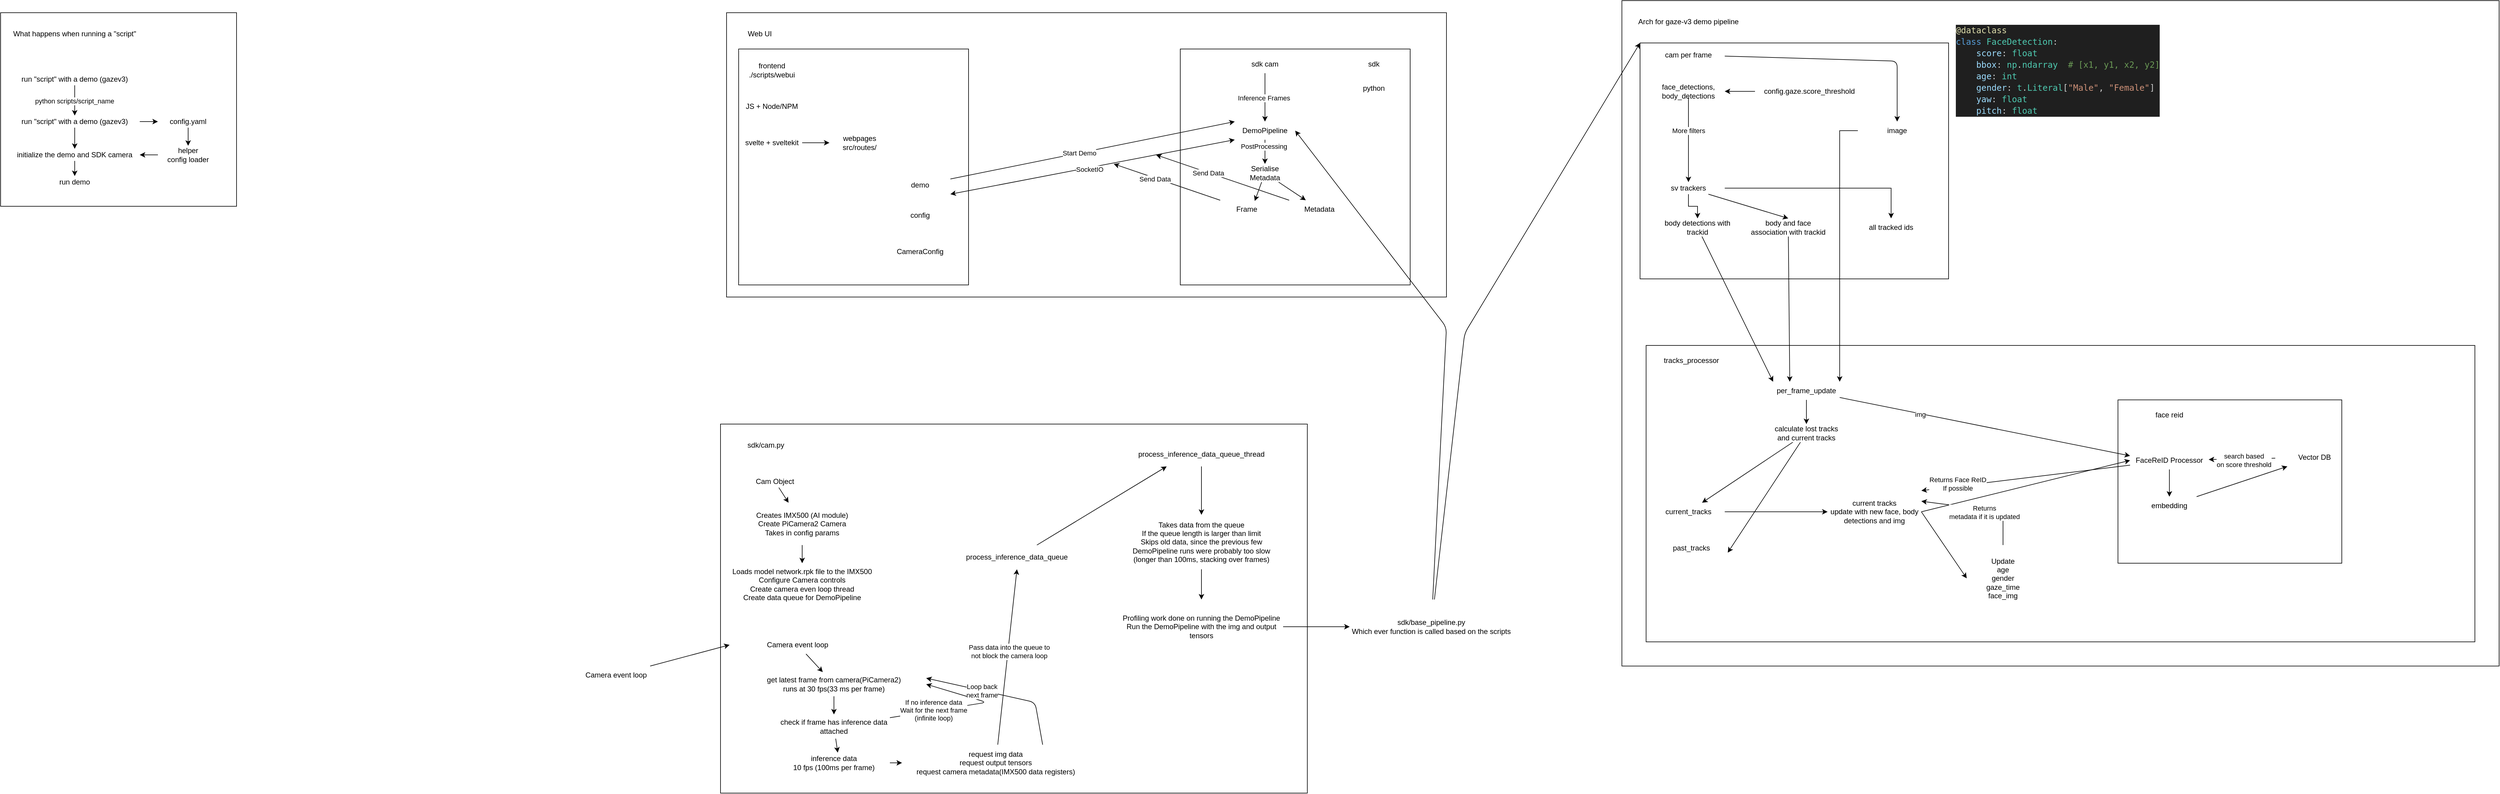<mxfile>
    <diagram name="Page-1" id="j1DX1GtIplwhxsKWa-3a">
        <mxGraphModel dx="5093" dy="1004" grid="1" gridSize="10" guides="1" tooltips="1" connect="1" arrows="1" fold="1" page="1" pageScale="1" pageWidth="850" pageHeight="1100" math="0" shadow="0">
            <root>
                <mxCell id="0"/>
                <mxCell id="1" parent="0"/>
                <mxCell id="47kRf0ks_VbpYgO-O93J-1" value="" style="rounded=0;whiteSpace=wrap;html=1;container=1;fillColor=none;recursiveResize=0;pointerEvents=0;" parent="1" vertex="1">
                    <mxGeometry x="50" y="130" width="1450" height="1100" as="geometry"/>
                </mxCell>
                <mxCell id="47kRf0ks_VbpYgO-O93J-2" value="Arch for gaze-v3 demo pipeline" style="text;html=1;align=center;verticalAlign=middle;whiteSpace=wrap;rounded=0;" parent="47kRf0ks_VbpYgO-O93J-1" vertex="1">
                    <mxGeometry x="20" y="20" width="180" height="30" as="geometry"/>
                </mxCell>
                <mxCell id="47kRf0ks_VbpYgO-O93J-4" value="" style="rounded=0;whiteSpace=wrap;html=1;container=1;fillColor=none;recursiveResize=0;pointerEvents=0;" parent="47kRf0ks_VbpYgO-O93J-1" vertex="1">
                    <mxGeometry x="30" y="70" width="510" height="390" as="geometry"/>
                </mxCell>
                <mxCell id="92" style="edgeStyle=none;html=1;entryX=0.5;entryY=0;entryDx=0;entryDy=0;fontStyle=1" parent="47kRf0ks_VbpYgO-O93J-4" source="47kRf0ks_VbpYgO-O93J-5" target="xl_rmhWgNXav408sLRde-6" edge="1">
                    <mxGeometry relative="1" as="geometry">
                        <Array as="points">
                            <mxPoint x="425" y="30"/>
                        </Array>
                    </mxGeometry>
                </mxCell>
                <mxCell id="47kRf0ks_VbpYgO-O93J-5" value="cam per frame" style="text;html=1;align=center;verticalAlign=middle;whiteSpace=wrap;rounded=0;" parent="47kRf0ks_VbpYgO-O93J-4" vertex="1">
                    <mxGeometry x="20" y="10" width="120" height="20" as="geometry"/>
                </mxCell>
                <mxCell id="47kRf0ks_VbpYgO-O93J-12" style="edgeStyle=orthogonalEdgeStyle;rounded=0;orthogonalLoop=1;jettySize=auto;html=1;entryX=0.5;entryY=0;entryDx=0;entryDy=0;fontStyle=1" parent="47kRf0ks_VbpYgO-O93J-4" source="47kRf0ks_VbpYgO-O93J-10" target="47kRf0ks_VbpYgO-O93J-11" edge="1">
                    <mxGeometry relative="1" as="geometry"/>
                </mxCell>
                <mxCell id="HzCd7pYkylz3Iy_VyhTi-16" value="More filters" style="edgeLabel;html=1;align=center;verticalAlign=middle;resizable=0;points=[];" parent="47kRf0ks_VbpYgO-O93J-12" vertex="1" connectable="0">
                    <mxGeometry x="-0.224" relative="1" as="geometry">
                        <mxPoint as="offset"/>
                    </mxGeometry>
                </mxCell>
                <mxCell id="47kRf0ks_VbpYgO-O93J-10" value="face_detections, body_detections" style="text;html=1;align=center;verticalAlign=middle;whiteSpace=wrap;rounded=0;" parent="47kRf0ks_VbpYgO-O93J-4" vertex="1">
                    <mxGeometry x="20" y="70" width="120" height="20" as="geometry"/>
                </mxCell>
                <mxCell id="47kRf0ks_VbpYgO-O93J-14" style="edgeStyle=orthogonalEdgeStyle;rounded=0;orthogonalLoop=1;jettySize=auto;html=1;fontStyle=1" parent="47kRf0ks_VbpYgO-O93J-4" source="47kRf0ks_VbpYgO-O93J-11" target="47kRf0ks_VbpYgO-O93J-13" edge="1">
                    <mxGeometry relative="1" as="geometry"/>
                </mxCell>
                <mxCell id="47kRf0ks_VbpYgO-O93J-27" style="edgeStyle=orthogonalEdgeStyle;rounded=0;orthogonalLoop=1;jettySize=auto;html=1;entryX=0.5;entryY=0;entryDx=0;entryDy=0;fontStyle=1" parent="47kRf0ks_VbpYgO-O93J-4" source="47kRf0ks_VbpYgO-O93J-11" target="47kRf0ks_VbpYgO-O93J-26" edge="1">
                    <mxGeometry relative="1" as="geometry"/>
                </mxCell>
                <mxCell id="88" style="edgeStyle=none;html=1;entryX=0.5;entryY=0;entryDx=0;entryDy=0;fontStyle=1" parent="47kRf0ks_VbpYgO-O93J-4" source="47kRf0ks_VbpYgO-O93J-11" target="47kRf0ks_VbpYgO-O93J-15" edge="1">
                    <mxGeometry relative="1" as="geometry"/>
                </mxCell>
                <mxCell id="47kRf0ks_VbpYgO-O93J-11" value="sv trackers" style="text;html=1;align=center;verticalAlign=middle;whiteSpace=wrap;rounded=0;" parent="47kRf0ks_VbpYgO-O93J-4" vertex="1">
                    <mxGeometry x="20" y="230" width="120" height="20" as="geometry"/>
                </mxCell>
                <mxCell id="47kRf0ks_VbpYgO-O93J-13" value="body detections with trackid" style="text;html=1;align=center;verticalAlign=middle;whiteSpace=wrap;rounded=0;" parent="47kRf0ks_VbpYgO-O93J-4" vertex="1">
                    <mxGeometry x="30" y="290" width="130" height="30" as="geometry"/>
                </mxCell>
                <mxCell id="47kRf0ks_VbpYgO-O93J-15" value="body and face association with trackid" style="text;html=1;align=center;verticalAlign=middle;whiteSpace=wrap;rounded=0;" parent="47kRf0ks_VbpYgO-O93J-4" vertex="1">
                    <mxGeometry x="180" y="290" width="130" height="30" as="geometry"/>
                </mxCell>
                <mxCell id="47kRf0ks_VbpYgO-O93J-26" value="all tracked ids" style="text;html=1;align=center;verticalAlign=middle;whiteSpace=wrap;rounded=0;" parent="47kRf0ks_VbpYgO-O93J-4" vertex="1">
                    <mxGeometry x="360" y="290" width="110" height="30" as="geometry"/>
                </mxCell>
                <mxCell id="HzCd7pYkylz3Iy_VyhTi-18" style="edgeStyle=orthogonalEdgeStyle;rounded=0;orthogonalLoop=1;jettySize=auto;html=1;fontStyle=1" parent="47kRf0ks_VbpYgO-O93J-4" source="HzCd7pYkylz3Iy_VyhTi-17" target="47kRf0ks_VbpYgO-O93J-10" edge="1">
                    <mxGeometry relative="1" as="geometry"/>
                </mxCell>
                <mxCell id="HzCd7pYkylz3Iy_VyhTi-17" value="config.gaze.score_threshold" style="text;html=1;align=center;verticalAlign=middle;whiteSpace=wrap;rounded=0;" parent="47kRf0ks_VbpYgO-O93J-4" vertex="1">
                    <mxGeometry x="190" y="65" width="180" height="30" as="geometry"/>
                </mxCell>
                <mxCell id="xl_rmhWgNXav408sLRde-6" value="image" style="text;html=1;align=center;verticalAlign=middle;whiteSpace=wrap;rounded=0;" parent="47kRf0ks_VbpYgO-O93J-4" vertex="1">
                    <mxGeometry x="360" y="130" width="130" height="30" as="geometry"/>
                </mxCell>
                <mxCell id="47kRf0ks_VbpYgO-O93J-17" value="" style="rounded=0;whiteSpace=wrap;html=1;container=1;fillColor=none;recursiveResize=0;pointerEvents=0;" parent="47kRf0ks_VbpYgO-O93J-1" vertex="1">
                    <mxGeometry x="40" y="570" width="1370" height="490" as="geometry"/>
                </mxCell>
                <mxCell id="101" style="edgeStyle=none;html=1;entryX=0;entryY=0.5;entryDx=0;entryDy=0;fontStyle=1" parent="47kRf0ks_VbpYgO-O93J-17" source="47kRf0ks_VbpYgO-O93J-35" target="100" edge="1">
                    <mxGeometry relative="1" as="geometry"/>
                </mxCell>
                <mxCell id="47kRf0ks_VbpYgO-O93J-35" value="current_tracks" style="text;html=1;align=center;verticalAlign=middle;whiteSpace=wrap;rounded=0;" parent="47kRf0ks_VbpYgO-O93J-17" vertex="1">
                    <mxGeometry x="10" y="260" width="120" height="30" as="geometry"/>
                </mxCell>
                <mxCell id="HzCd7pYkylz3Iy_VyhTi-4" value="" style="rounded=0;whiteSpace=wrap;html=1;container=1;fillColor=none;recursiveResize=0;pointerEvents=0;" parent="47kRf0ks_VbpYgO-O93J-17" vertex="1">
                    <mxGeometry x="780" y="90" width="370" height="270" as="geometry"/>
                </mxCell>
                <mxCell id="HzCd7pYkylz3Iy_VyhTi-5" value="face reid" style="text;html=1;align=center;verticalAlign=middle;whiteSpace=wrap;rounded=0;" parent="HzCd7pYkylz3Iy_VyhTi-4" vertex="1">
                    <mxGeometry x="20" y="10" width="130" height="30" as="geometry"/>
                </mxCell>
                <mxCell id="111" style="edgeStyle=none;html=1;entryX=0.5;entryY=0;entryDx=0;entryDy=0;fontStyle=1" parent="HzCd7pYkylz3Iy_VyhTi-4" source="HzCd7pYkylz3Iy_VyhTi-12" target="109" edge="1">
                    <mxGeometry relative="1" as="geometry"/>
                </mxCell>
                <mxCell id="HzCd7pYkylz3Iy_VyhTi-12" value="FaceReID Processor" style="text;html=1;align=center;verticalAlign=middle;whiteSpace=wrap;rounded=0;" parent="HzCd7pYkylz3Iy_VyhTi-4" vertex="1">
                    <mxGeometry x="20" y="85" width="130" height="30" as="geometry"/>
                </mxCell>
                <mxCell id="113" style="edgeStyle=none;html=1;fontStyle=1" parent="HzCd7pYkylz3Iy_VyhTi-4" source="107" target="HzCd7pYkylz3Iy_VyhTi-12" edge="1">
                    <mxGeometry relative="1" as="geometry"/>
                </mxCell>
                <mxCell id="114" value="search based&lt;br&gt;on score threshold" style="edgeLabel;html=1;align=center;verticalAlign=middle;resizable=0;points=[];" parent="113" vertex="1" connectable="0">
                    <mxGeometry x="-0.05" y="2" relative="1" as="geometry">
                        <mxPoint as="offset"/>
                    </mxGeometry>
                </mxCell>
                <mxCell id="107" value="Vector DB" style="text;html=1;align=center;verticalAlign=middle;whiteSpace=wrap;rounded=0;" parent="HzCd7pYkylz3Iy_VyhTi-4" vertex="1">
                    <mxGeometry x="260" y="80" width="130" height="30" as="geometry"/>
                </mxCell>
                <mxCell id="112" style="edgeStyle=none;html=1;fontStyle=1" parent="HzCd7pYkylz3Iy_VyhTi-4" source="109" target="107" edge="1">
                    <mxGeometry relative="1" as="geometry"/>
                </mxCell>
                <mxCell id="109" value="embedding" style="text;html=1;align=center;verticalAlign=middle;whiteSpace=wrap;rounded=0;" parent="HzCd7pYkylz3Iy_VyhTi-4" vertex="1">
                    <mxGeometry x="20" y="160" width="130" height="30" as="geometry"/>
                </mxCell>
                <mxCell id="90" value="tracks_processor" style="text;html=1;align=center;verticalAlign=middle;whiteSpace=wrap;rounded=0;" parent="47kRf0ks_VbpYgO-O93J-17" vertex="1">
                    <mxGeometry x="20" y="10" width="110" height="30" as="geometry"/>
                </mxCell>
                <mxCell id="97" style="edgeStyle=none;html=1;entryX=0.5;entryY=0;entryDx=0;entryDy=0;fontStyle=1" parent="47kRf0ks_VbpYgO-O93J-17" source="91" target="96" edge="1">
                    <mxGeometry relative="1" as="geometry"/>
                </mxCell>
                <mxCell id="105" style="edgeStyle=none;html=1;entryX=0;entryY=0.25;entryDx=0;entryDy=0;fontStyle=1" parent="47kRf0ks_VbpYgO-O93J-17" source="91" target="HzCd7pYkylz3Iy_VyhTi-12" edge="1">
                    <mxGeometry relative="1" as="geometry"/>
                </mxCell>
                <mxCell id="106" value="img" style="edgeLabel;html=1;align=center;verticalAlign=middle;resizable=0;points=[];" parent="105" vertex="1" connectable="0">
                    <mxGeometry x="-0.445" y="-1" relative="1" as="geometry">
                        <mxPoint as="offset"/>
                    </mxGeometry>
                </mxCell>
                <mxCell id="91" value="per_frame_update" style="text;html=1;align=center;verticalAlign=middle;whiteSpace=wrap;rounded=0;" parent="47kRf0ks_VbpYgO-O93J-17" vertex="1">
                    <mxGeometry x="210" y="60" width="110" height="30" as="geometry"/>
                </mxCell>
                <mxCell id="93" value="past_tracks" style="text;html=1;align=center;verticalAlign=middle;whiteSpace=wrap;rounded=0;" parent="47kRf0ks_VbpYgO-O93J-17" vertex="1">
                    <mxGeometry x="15" y="320" width="120" height="30" as="geometry"/>
                </mxCell>
                <mxCell id="98" style="edgeStyle=none;html=1;fontStyle=1" parent="47kRf0ks_VbpYgO-O93J-17" source="96" target="47kRf0ks_VbpYgO-O93J-35" edge="1">
                    <mxGeometry relative="1" as="geometry"/>
                </mxCell>
                <mxCell id="99" style="edgeStyle=none;html=1;entryX=1;entryY=0.75;entryDx=0;entryDy=0;fontStyle=1" parent="47kRf0ks_VbpYgO-O93J-17" source="96" target="93" edge="1">
                    <mxGeometry relative="1" as="geometry"/>
                </mxCell>
                <mxCell id="96" value="calculate lost tracks and current tracks" style="text;html=1;align=center;verticalAlign=middle;whiteSpace=wrap;rounded=0;" parent="47kRf0ks_VbpYgO-O93J-17" vertex="1">
                    <mxGeometry x="210" y="130" width="110" height="30" as="geometry"/>
                </mxCell>
                <mxCell id="168" style="edgeStyle=none;html=1;entryX=0;entryY=0.5;entryDx=0;entryDy=0;exitX=1;exitY=0.5;exitDx=0;exitDy=0;" parent="47kRf0ks_VbpYgO-O93J-17" source="100" target="102" edge="1">
                    <mxGeometry relative="1" as="geometry"/>
                </mxCell>
                <mxCell id="169" style="edgeStyle=none;html=1;entryX=0;entryY=0.5;entryDx=0;entryDy=0;exitX=1;exitY=0.5;exitDx=0;exitDy=0;" parent="47kRf0ks_VbpYgO-O93J-17" source="100" target="HzCd7pYkylz3Iy_VyhTi-12" edge="1">
                    <mxGeometry relative="1" as="geometry"/>
                </mxCell>
                <mxCell id="100" value="current tracks&lt;div&gt;update with new face, body detections and img&lt;/div&gt;" style="text;html=1;align=center;verticalAlign=middle;whiteSpace=wrap;rounded=0;" parent="47kRf0ks_VbpYgO-O93J-17" vertex="1">
                    <mxGeometry x="300" y="240" width="155" height="70" as="geometry"/>
                </mxCell>
                <mxCell id="171" style="edgeStyle=none;html=1;entryX=1;entryY=0.25;entryDx=0;entryDy=0;" parent="47kRf0ks_VbpYgO-O93J-17" source="102" target="100" edge="1">
                    <mxGeometry relative="1" as="geometry">
                        <Array as="points">
                            <mxPoint x="590" y="275"/>
                        </Array>
                    </mxGeometry>
                </mxCell>
                <mxCell id="173" value="Returns&lt;div&gt;metadata if it is updated&lt;/div&gt;" style="edgeLabel;html=1;align=center;verticalAlign=middle;resizable=0;points=[];" parent="171" vertex="1" connectable="0">
                    <mxGeometry x="-0.104" y="5" relative="1" as="geometry">
                        <mxPoint as="offset"/>
                    </mxGeometry>
                </mxCell>
                <mxCell id="102" value="Update&lt;div&gt;age&lt;/div&gt;&lt;div&gt;gender&lt;/div&gt;&lt;div&gt;gaze_time&lt;/div&gt;&lt;div&gt;face_img&lt;/div&gt;" style="text;html=1;align=center;verticalAlign=middle;whiteSpace=wrap;rounded=0;" parent="47kRf0ks_VbpYgO-O93J-17" vertex="1">
                    <mxGeometry x="530" y="330" width="120" height="110" as="geometry"/>
                </mxCell>
                <mxCell id="172" style="edgeStyle=none;html=1;entryX=1;entryY=0;entryDx=0;entryDy=0;" parent="47kRf0ks_VbpYgO-O93J-17" source="HzCd7pYkylz3Iy_VyhTi-12" target="100" edge="1">
                    <mxGeometry relative="1" as="geometry"/>
                </mxCell>
                <mxCell id="174" value="Returns Face ReID&lt;div&gt;If possible&lt;/div&gt;" style="edgeLabel;html=1;align=center;verticalAlign=middle;resizable=0;points=[];" parent="172" vertex="1" connectable="0">
                    <mxGeometry x="0.651" y="-4" relative="1" as="geometry">
                        <mxPoint as="offset"/>
                    </mxGeometry>
                </mxCell>
                <mxCell id="xl_rmhWgNXav408sLRde-7" style="edgeStyle=orthogonalEdgeStyle;rounded=0;orthogonalLoop=1;jettySize=auto;html=1;entryX=1;entryY=0;entryDx=0;entryDy=0;fontStyle=1" parent="47kRf0ks_VbpYgO-O93J-1" source="xl_rmhWgNXav408sLRde-6" target="91" edge="1">
                    <mxGeometry relative="1" as="geometry">
                        <mxPoint x="676.25" y="620" as="targetPoint"/>
                    </mxGeometry>
                </mxCell>
                <mxCell id="xl_rmhWgNXav408sLRde-4" value="&lt;div style=&quot;color: rgb(204, 204, 204); background-color: rgb(31, 31, 31); font-family: Monoid, &amp;quot;Source Code Pro&amp;quot;, &amp;quot;DejaVu Sans Mono&amp;quot;, &amp;quot;MesloLGS NF&amp;quot;, &amp;quot;Droid Sans Mono&amp;quot;, &amp;quot;monospace&amp;quot;, monospace, &amp;quot;Droid Sans Fallback&amp;quot;, &amp;quot;Droid Sans Mono&amp;quot;, &amp;quot;monospace&amp;quot;, monospace; font-size: 14px; line-height: 19px; white-space: pre;&quot;&gt;&lt;div&gt;&lt;span style=&quot;color: #dcdcaa;&quot;&gt;@&lt;/span&gt;&lt;span style=&quot;color: #dcdcaa;&quot;&gt;dataclass&lt;/span&gt;&lt;/div&gt;&lt;div&gt;&lt;span style=&quot;color: #569cd6;&quot;&gt;class&lt;/span&gt;&lt;span style=&quot;color: #cccccc;&quot;&gt; &lt;/span&gt;&lt;span style=&quot;color: #4ec9b0;&quot;&gt;FaceDetection&lt;/span&gt;&lt;span style=&quot;color: #cccccc;&quot;&gt;:&lt;/span&gt;&lt;/div&gt;&lt;div&gt;&lt;span style=&quot;color: #cccccc;&quot;&gt;    &lt;/span&gt;&lt;span style=&quot;color: #9cdcfe;&quot;&gt;score&lt;/span&gt;&lt;span style=&quot;color: #cccccc;&quot;&gt;: &lt;/span&gt;&lt;span style=&quot;color: #4ec9b0;&quot;&gt;float&lt;/span&gt;&lt;/div&gt;&lt;div&gt;&lt;span style=&quot;color: #cccccc;&quot;&gt;    &lt;/span&gt;&lt;span style=&quot;color: #9cdcfe;&quot;&gt;bbox&lt;/span&gt;&lt;span style=&quot;color: #cccccc;&quot;&gt;: &lt;/span&gt;&lt;span style=&quot;color: #4ec9b0;&quot;&gt;np&lt;/span&gt;&lt;span style=&quot;color: #cccccc;&quot;&gt;.&lt;/span&gt;&lt;span style=&quot;color: #4ec9b0;&quot;&gt;ndarray&lt;/span&gt;&lt;span style=&quot;color: #cccccc;&quot;&gt;  &lt;/span&gt;&lt;span style=&quot;color: #6a9955;&quot;&gt;# [x1, y1, x2, y2]&lt;/span&gt;&lt;/div&gt;&lt;div&gt;&lt;span style=&quot;color: #cccccc;&quot;&gt;    &lt;/span&gt;&lt;span style=&quot;color: #9cdcfe;&quot;&gt;age&lt;/span&gt;&lt;span style=&quot;color: #cccccc;&quot;&gt;: &lt;/span&gt;&lt;span style=&quot;color: #4ec9b0;&quot;&gt;int&lt;/span&gt;&lt;/div&gt;&lt;div&gt;&lt;span style=&quot;color: #cccccc;&quot;&gt;    &lt;/span&gt;&lt;span style=&quot;color: #9cdcfe;&quot;&gt;gender&lt;/span&gt;&lt;span style=&quot;color: #cccccc;&quot;&gt;: &lt;/span&gt;&lt;span style=&quot;color: #4ec9b0;&quot;&gt;t&lt;/span&gt;&lt;span style=&quot;color: #cccccc;&quot;&gt;.&lt;/span&gt;&lt;span style=&quot;color: #4ec9b0;&quot;&gt;Literal&lt;/span&gt;&lt;span style=&quot;color: #cccccc;&quot;&gt;[&lt;/span&gt;&lt;span style=&quot;color: #ce9178;&quot;&gt;&quot;Male&quot;&lt;/span&gt;&lt;span style=&quot;color: #cccccc;&quot;&gt;, &lt;/span&gt;&lt;span style=&quot;color: #ce9178;&quot;&gt;&quot;Female&quot;&lt;/span&gt;&lt;span style=&quot;color: #cccccc;&quot;&gt;]&lt;/span&gt;&lt;/div&gt;&lt;div&gt;&lt;span style=&quot;color: #cccccc;&quot;&gt;    &lt;/span&gt;&lt;span style=&quot;color: #9cdcfe;&quot;&gt;yaw&lt;/span&gt;&lt;span style=&quot;color: #cccccc;&quot;&gt;: &lt;/span&gt;&lt;span style=&quot;color: #4ec9b0;&quot;&gt;float&lt;/span&gt;&lt;/div&gt;&lt;div&gt;&lt;span style=&quot;color: #cccccc;&quot;&gt;    &lt;/span&gt;&lt;span style=&quot;color: #9cdcfe;&quot;&gt;pitch&lt;/span&gt;&lt;span style=&quot;color: #cccccc;&quot;&gt;: &lt;/span&gt;&lt;span style=&quot;color: #4ec9b0;&quot;&gt;float&lt;/span&gt;&lt;/div&gt;&lt;/div&gt;" style="text;html=1;align=left;verticalAlign=middle;whiteSpace=wrap;rounded=0;" parent="47kRf0ks_VbpYgO-O93J-1" vertex="1">
                    <mxGeometry x="550" y="30" width="340" height="170" as="geometry"/>
                </mxCell>
                <mxCell id="94" style="edgeStyle=none;html=1;entryX=0;entryY=0;entryDx=0;entryDy=0;fontStyle=1" parent="47kRf0ks_VbpYgO-O93J-1" source="47kRf0ks_VbpYgO-O93J-13" target="91" edge="1">
                    <mxGeometry relative="1" as="geometry"/>
                </mxCell>
                <mxCell id="95" style="edgeStyle=none;html=1;entryX=0.25;entryY=0;entryDx=0;entryDy=0;fontStyle=1" parent="47kRf0ks_VbpYgO-O93J-1" source="47kRf0ks_VbpYgO-O93J-15" target="91" edge="1">
                    <mxGeometry relative="1" as="geometry"/>
                </mxCell>
                <mxCell id="8" value="" style="rounded=0;whiteSpace=wrap;html=1;container=1;fillColor=none;recursiveResize=0;pointerEvents=0;" parent="1" vertex="1">
                    <mxGeometry x="-1430" y="150" width="1190" height="470" as="geometry"/>
                </mxCell>
                <mxCell id="38" value="Web UI" style="text;html=1;align=center;verticalAlign=middle;whiteSpace=wrap;rounded=0;" parent="8" vertex="1">
                    <mxGeometry x="10" y="20" width="90" height="30" as="geometry"/>
                </mxCell>
                <mxCell id="39" value="" style="rounded=0;whiteSpace=wrap;html=1;container=1;fillColor=none;recursiveResize=0;pointerEvents=0;" parent="8" vertex="1">
                    <mxGeometry x="20" y="60" width="380" height="390" as="geometry"/>
                </mxCell>
                <mxCell id="40" value="frontend&lt;div&gt;&lt;span style=&quot;color: rgb(0, 0, 0);&quot;&gt;./scripts/webui&lt;/span&gt;&lt;/div&gt;" style="text;html=1;align=center;verticalAlign=middle;whiteSpace=wrap;rounded=0;" parent="39" vertex="1">
                    <mxGeometry x="10" y="20" width="90" height="30" as="geometry"/>
                </mxCell>
                <mxCell id="42" value="JS + Node/NPM" style="text;html=1;align=center;verticalAlign=middle;whiteSpace=wrap;rounded=0;" parent="39" vertex="1">
                    <mxGeometry x="5" y="80" width="100" height="30" as="geometry"/>
                </mxCell>
                <mxCell id="45" style="edgeStyle=none;html=1;entryX=0;entryY=0.5;entryDx=0;entryDy=0;fontStyle=1" parent="39" source="43" target="44" edge="1">
                    <mxGeometry relative="1" as="geometry"/>
                </mxCell>
                <mxCell id="43" value="svelte + sveltekit" style="text;html=1;align=center;verticalAlign=middle;whiteSpace=wrap;rounded=0;" parent="39" vertex="1">
                    <mxGeometry x="5" y="140" width="100" height="30" as="geometry"/>
                </mxCell>
                <mxCell id="44" value="webpages&lt;br&gt;src/routes/" style="text;html=1;align=center;verticalAlign=middle;whiteSpace=wrap;rounded=0;" parent="39" vertex="1">
                    <mxGeometry x="150" y="140" width="100" height="30" as="geometry"/>
                </mxCell>
                <mxCell id="46" value="demo" style="text;html=1;align=center;verticalAlign=middle;whiteSpace=wrap;rounded=0;" parent="39" vertex="1">
                    <mxGeometry x="250" y="210" width="100" height="30" as="geometry"/>
                </mxCell>
                <mxCell id="47" value="config" style="text;html=1;align=center;verticalAlign=middle;whiteSpace=wrap;rounded=0;" parent="39" vertex="1">
                    <mxGeometry x="250" y="260" width="100" height="30" as="geometry"/>
                </mxCell>
                <mxCell id="48" value="CameraConfig" style="text;html=1;align=center;verticalAlign=middle;whiteSpace=wrap;rounded=0;" parent="39" vertex="1">
                    <mxGeometry x="250" y="320" width="100" height="30" as="geometry"/>
                </mxCell>
                <mxCell id="49" value="" style="rounded=0;whiteSpace=wrap;html=1;container=1;fillColor=none;recursiveResize=0;pointerEvents=0;" parent="8" vertex="1">
                    <mxGeometry x="750" y="60" width="380" height="390" as="geometry"/>
                </mxCell>
                <mxCell id="58" value="sdk" style="text;html=1;align=center;verticalAlign=middle;whiteSpace=wrap;rounded=0;" parent="49" vertex="1">
                    <mxGeometry x="270" y="10" width="100" height="30" as="geometry"/>
                </mxCell>
                <mxCell id="62" style="edgeStyle=none;html=1;fontStyle=1" parent="49" source="59" target="60" edge="1">
                    <mxGeometry relative="1" as="geometry"/>
                </mxCell>
                <mxCell id="86" value="Inference Frames" style="edgeLabel;html=1;align=center;verticalAlign=middle;resizable=0;points=[];" parent="62" vertex="1" connectable="0">
                    <mxGeometry x="0.021" y="-2" relative="1" as="geometry">
                        <mxPoint as="offset"/>
                    </mxGeometry>
                </mxCell>
                <mxCell id="59" value="sdk cam" style="text;html=1;align=center;verticalAlign=middle;whiteSpace=wrap;rounded=0;" parent="49" vertex="1">
                    <mxGeometry x="90" y="10" width="100" height="30" as="geometry"/>
                </mxCell>
                <mxCell id="68" style="edgeStyle=none;html=1;entryX=0.5;entryY=0;entryDx=0;entryDy=0;fontStyle=1" parent="49" source="60" target="67" edge="1">
                    <mxGeometry relative="1" as="geometry"/>
                </mxCell>
                <mxCell id="87" value="PostProcessing" style="edgeLabel;html=1;align=center;verticalAlign=middle;resizable=0;points=[];" parent="68" vertex="1" connectable="0">
                    <mxGeometry x="-0.459" y="-2" relative="1" as="geometry">
                        <mxPoint as="offset"/>
                    </mxGeometry>
                </mxCell>
                <mxCell id="60" value="DemoPipeline" style="text;html=1;align=center;verticalAlign=middle;whiteSpace=wrap;rounded=0;" parent="49" vertex="1">
                    <mxGeometry x="90" y="120" width="100" height="30" as="geometry"/>
                </mxCell>
                <mxCell id="61" value="python" style="text;html=1;align=center;verticalAlign=middle;whiteSpace=wrap;rounded=0;" parent="49" vertex="1">
                    <mxGeometry x="270" y="50" width="100" height="30" as="geometry"/>
                </mxCell>
                <mxCell id="72" style="edgeStyle=none;html=1;fontStyle=1" parent="49" source="67" target="70" edge="1">
                    <mxGeometry relative="1" as="geometry"/>
                </mxCell>
                <mxCell id="67" value="Serialise Metadata" style="text;html=1;align=center;verticalAlign=middle;whiteSpace=wrap;rounded=0;" parent="49" vertex="1">
                    <mxGeometry x="90" y="190" width="100" height="30" as="geometry"/>
                </mxCell>
                <mxCell id="69" value="Frame" style="text;html=1;align=center;verticalAlign=middle;whiteSpace=wrap;rounded=0;" parent="49" vertex="1">
                    <mxGeometry x="60" y="250" width="100" height="30" as="geometry"/>
                </mxCell>
                <mxCell id="70" value="Metadata" style="text;html=1;align=center;verticalAlign=middle;whiteSpace=wrap;rounded=0;" parent="49" vertex="1">
                    <mxGeometry x="180" y="250" width="100" height="30" as="geometry"/>
                </mxCell>
                <mxCell id="71" style="edgeStyle=none;html=1;entryX=0.631;entryY=0.039;entryDx=0;entryDy=0;entryPerimeter=0;fontStyle=1" parent="49" source="67" target="69" edge="1">
                    <mxGeometry relative="1" as="geometry"/>
                </mxCell>
                <mxCell id="84" value="" style="endArrow=classic;html=1;exitX=0;exitY=0;exitDx=0;exitDy=0;fontStyle=1" parent="49" source="70" edge="1">
                    <mxGeometry width="50" height="50" relative="1" as="geometry">
                        <mxPoint x="136" y="235" as="sourcePoint"/>
                        <mxPoint x="-40" y="175" as="targetPoint"/>
                    </mxGeometry>
                </mxCell>
                <mxCell id="85" value="Send Data" style="edgeLabel;html=1;align=center;verticalAlign=middle;resizable=0;points=[];" parent="84" vertex="1" connectable="0">
                    <mxGeometry x="0.22" y="1" relative="1" as="geometry">
                        <mxPoint as="offset"/>
                    </mxGeometry>
                </mxCell>
                <mxCell id="63" style="edgeStyle=none;html=1;entryX=0;entryY=0;entryDx=0;entryDy=0;fontStyle=1" parent="8" source="46" target="60" edge="1">
                    <mxGeometry relative="1" as="geometry"/>
                </mxCell>
                <mxCell id="66" value="Start Demo" style="edgeLabel;html=1;align=center;verticalAlign=middle;resizable=0;points=[];" parent="63" vertex="1" connectable="0">
                    <mxGeometry x="-0.093" relative="1" as="geometry">
                        <mxPoint as="offset"/>
                    </mxGeometry>
                </mxCell>
                <mxCell id="73" style="edgeStyle=none;html=1;entryX=0;entryY=1;entryDx=0;entryDy=0;exitX=1;exitY=1;exitDx=0;exitDy=0;endArrow=classic;endFill=1;startArrow=classic;startFill=1;fontStyle=1" parent="8" source="46" target="60" edge="1">
                    <mxGeometry relative="1" as="geometry"/>
                </mxCell>
                <mxCell id="74" value="SocketIO" style="edgeLabel;html=1;align=center;verticalAlign=middle;resizable=0;points=[];" parent="73" vertex="1" connectable="0">
                    <mxGeometry x="-0.026" y="-3" relative="1" as="geometry">
                        <mxPoint as="offset"/>
                    </mxGeometry>
                </mxCell>
                <mxCell id="79" value="" style="endArrow=classic;html=1;fontStyle=1" parent="1" source="69" edge="1">
                    <mxGeometry width="50" height="50" relative="1" as="geometry">
                        <mxPoint x="-760" y="480" as="sourcePoint"/>
                        <mxPoint x="-790" y="400" as="targetPoint"/>
                    </mxGeometry>
                </mxCell>
                <mxCell id="83" value="Send Data" style="edgeLabel;html=1;align=center;verticalAlign=middle;resizable=0;points=[];" parent="79" vertex="1" connectable="0">
                    <mxGeometry x="0.22" y="1" relative="1" as="geometry">
                        <mxPoint as="offset"/>
                    </mxGeometry>
                </mxCell>
                <mxCell id="115" value="" style="rounded=0;whiteSpace=wrap;html=1;container=1;fillColor=none;recursiveResize=0;pointerEvents=0;" parent="1" vertex="1">
                    <mxGeometry x="-1440" y="830" width="970" height="610" as="geometry"/>
                </mxCell>
                <mxCell id="117" value="sdk/cam.py" style="text;html=1;align=center;verticalAlign=middle;whiteSpace=wrap;rounded=0;" parent="115" vertex="1">
                    <mxGeometry x="15" y="25" width="120" height="20" as="geometry"/>
                </mxCell>
                <mxCell id="136" style="edgeStyle=none;html=1;" parent="115" source="134" target="135" edge="1">
                    <mxGeometry relative="1" as="geometry"/>
                </mxCell>
                <mxCell id="134" value="Cam Object" style="text;html=1;align=center;verticalAlign=middle;whiteSpace=wrap;rounded=0;" parent="115" vertex="1">
                    <mxGeometry x="30" y="85" width="120" height="20" as="geometry"/>
                </mxCell>
                <mxCell id="138" style="edgeStyle=none;html=1;" parent="115" source="135" target="137" edge="1">
                    <mxGeometry relative="1" as="geometry"/>
                </mxCell>
                <mxCell id="135" value="Creates IMX500 (AI module)&lt;div&gt;Create PiCamera2 Camera&lt;/div&gt;&lt;div&gt;Takes in config params&lt;/div&gt;" style="text;html=1;align=center;verticalAlign=middle;whiteSpace=wrap;rounded=0;" parent="115" vertex="1">
                    <mxGeometry x="15" y="130" width="240" height="70" as="geometry"/>
                </mxCell>
                <mxCell id="137" value="Loads model network.rpk file to the IMX500&lt;div&gt;Configure Camera controls&lt;/div&gt;&lt;div&gt;Create camera even loop thread&lt;/div&gt;&lt;div&gt;Create data queue for DemoPipeline&lt;/div&gt;" style="text;html=1;align=center;verticalAlign=middle;whiteSpace=wrap;rounded=0;" parent="115" vertex="1">
                    <mxGeometry x="15" y="230" width="240" height="70" as="geometry"/>
                </mxCell>
                <mxCell id="143" style="edgeStyle=none;html=1;" parent="115" source="139" target="142" edge="1">
                    <mxGeometry relative="1" as="geometry"/>
                </mxCell>
                <mxCell id="139" value="Camera event loop" style="text;html=1;align=center;verticalAlign=middle;whiteSpace=wrap;rounded=0;" parent="115" vertex="1">
                    <mxGeometry x="15" y="350" width="225" height="30" as="geometry"/>
                </mxCell>
                <mxCell id="145" style="edgeStyle=none;html=1;entryX=0.5;entryY=0;entryDx=0;entryDy=0;" parent="115" source="142" target="144" edge="1">
                    <mxGeometry relative="1" as="geometry"/>
                </mxCell>
                <mxCell id="142" value="get latest frame from camera(PiCamera2)&lt;div&gt;runs at 30 fps(33 ms per frame)&lt;/div&gt;" style="text;html=1;align=center;verticalAlign=middle;whiteSpace=wrap;rounded=0;" parent="115" vertex="1">
                    <mxGeometry x="35" y="410" width="305" height="40" as="geometry"/>
                </mxCell>
                <mxCell id="146" style="edgeStyle=none;html=1;entryX=1;entryY=0.5;entryDx=0;entryDy=0;" parent="115" source="144" target="142" edge="1">
                    <mxGeometry relative="1" as="geometry">
                        <Array as="points">
                            <mxPoint x="440" y="460"/>
                        </Array>
                    </mxGeometry>
                </mxCell>
                <mxCell id="147" value="If no inference data&lt;div&gt;Wait for the next frame&lt;/div&gt;&lt;div&gt;(infinite loop)&lt;/div&gt;" style="edgeLabel;html=1;align=center;verticalAlign=middle;resizable=0;points=[];" parent="146" vertex="1" connectable="0">
                    <mxGeometry x="-0.452" y="1" relative="1" as="geometry">
                        <mxPoint as="offset"/>
                    </mxGeometry>
                </mxCell>
                <mxCell id="144" value="check if frame has inference data attached" style="text;html=1;align=center;verticalAlign=middle;whiteSpace=wrap;rounded=0;" parent="115" vertex="1">
                    <mxGeometry x="95" y="480" width="185" height="40" as="geometry"/>
                </mxCell>
                <mxCell id="151" style="edgeStyle=none;html=1;" parent="115" source="148" target="150" edge="1">
                    <mxGeometry relative="1" as="geometry"/>
                </mxCell>
                <mxCell id="148" value="inference data&lt;div&gt;10 fps (100ms per frame)&lt;/div&gt;" style="text;html=1;align=center;verticalAlign=middle;whiteSpace=wrap;rounded=0;" parent="115" vertex="1">
                    <mxGeometry x="95" y="540" width="185" height="40" as="geometry"/>
                </mxCell>
                <mxCell id="149" style="edgeStyle=none;html=1;entryX=0.534;entryY=0.077;entryDx=0;entryDy=0;entryPerimeter=0;" parent="115" source="144" target="148" edge="1">
                    <mxGeometry relative="1" as="geometry"/>
                </mxCell>
                <mxCell id="153" style="edgeStyle=none;html=1;entryX=0.5;entryY=1;entryDx=0;entryDy=0;" parent="115" source="150" target="152" edge="1">
                    <mxGeometry relative="1" as="geometry"/>
                </mxCell>
                <mxCell id="154" value="Pass data into the queue to&lt;div&gt;not block the camera loop&lt;/div&gt;" style="edgeLabel;html=1;align=center;verticalAlign=middle;resizable=0;points=[];" parent="153" vertex="1" connectable="0">
                    <mxGeometry x="0.062" y="-2" relative="1" as="geometry">
                        <mxPoint as="offset"/>
                    </mxGeometry>
                </mxCell>
                <mxCell id="155" style="edgeStyle=none;html=1;entryX=1;entryY=0.25;entryDx=0;entryDy=0;exitX=0.75;exitY=0;exitDx=0;exitDy=0;" parent="115" source="150" target="142" edge="1">
                    <mxGeometry relative="1" as="geometry">
                        <Array as="points">
                            <mxPoint x="520" y="460"/>
                        </Array>
                    </mxGeometry>
                </mxCell>
                <mxCell id="156" value="Loop back&lt;div&gt;next frame&lt;/div&gt;" style="edgeLabel;html=1;align=center;verticalAlign=middle;resizable=0;points=[];" parent="155" vertex="1" connectable="0">
                    <mxGeometry x="0.263" relative="1" as="geometry">
                        <mxPoint as="offset"/>
                    </mxGeometry>
                </mxCell>
                <mxCell id="150" value="request img data&lt;div&gt;request output tensors&lt;/div&gt;&lt;div&gt;request camera metadata(IMX500 data registers)&lt;/div&gt;" style="text;html=1;align=center;verticalAlign=middle;whiteSpace=wrap;rounded=0;" parent="115" vertex="1">
                    <mxGeometry x="300" y="530" width="310" height="60" as="geometry"/>
                </mxCell>
                <mxCell id="161" style="edgeStyle=none;html=1;entryX=0.25;entryY=1;entryDx=0;entryDy=0;" parent="115" source="152" target="158" edge="1">
                    <mxGeometry relative="1" as="geometry"/>
                </mxCell>
                <mxCell id="152" value="process_inference_data_queue" style="text;html=1;align=center;verticalAlign=middle;whiteSpace=wrap;rounded=0;" parent="115" vertex="1">
                    <mxGeometry x="380" y="200" width="220" height="40" as="geometry"/>
                </mxCell>
                <mxCell id="160" style="edgeStyle=none;html=1;entryX=0.5;entryY=0;entryDx=0;entryDy=0;" parent="115" source="158" target="159" edge="1">
                    <mxGeometry relative="1" as="geometry"/>
                </mxCell>
                <mxCell id="158" value="process_inference_data_queue_thread" style="text;html=1;align=center;verticalAlign=middle;whiteSpace=wrap;rounded=0;" parent="115" vertex="1">
                    <mxGeometry x="680" y="30" width="230" height="40" as="geometry"/>
                </mxCell>
                <mxCell id="163" style="edgeStyle=none;html=1;" parent="115" source="159" target="162" edge="1">
                    <mxGeometry relative="1" as="geometry"/>
                </mxCell>
                <mxCell id="159" value="Takes data from the queue&lt;div&gt;If the queue length is larger than limit&lt;/div&gt;&lt;div&gt;Skips old data, since the previous few DemoPipeline runs were probably too slow (longer than 100ms, stacking over frames)&lt;/div&gt;" style="text;html=1;align=center;verticalAlign=middle;whiteSpace=wrap;rounded=0;" parent="115" vertex="1">
                    <mxGeometry x="660" y="150" width="270" height="90" as="geometry"/>
                </mxCell>
                <mxCell id="162" value="Profiling work done on running the DemoPipeline&lt;div&gt;Run the DemoPipeline with the img and output tensors&lt;/div&gt;" style="text;html=1;align=center;verticalAlign=middle;whiteSpace=wrap;rounded=0;" parent="115" vertex="1">
                    <mxGeometry x="660" y="290" width="270" height="90" as="geometry"/>
                </mxCell>
                <mxCell id="141" style="edgeStyle=none;html=1;entryX=0;entryY=0.5;entryDx=0;entryDy=0;" parent="1" source="140" target="139" edge="1">
                    <mxGeometry relative="1" as="geometry"/>
                </mxCell>
                <mxCell id="140" value="Camera event loop" style="text;html=1;align=center;verticalAlign=middle;whiteSpace=wrap;rounded=0;" parent="1" vertex="1">
                    <mxGeometry x="-1680" y="1230" width="135" height="30" as="geometry"/>
                </mxCell>
                <mxCell id="166" style="edgeStyle=none;html=1;entryX=1;entryY=0.5;entryDx=0;entryDy=0;" parent="1" source="164" target="60" edge="1">
                    <mxGeometry relative="1" as="geometry">
                        <Array as="points">
                            <mxPoint x="-240" y="670"/>
                        </Array>
                    </mxGeometry>
                </mxCell>
                <mxCell id="167" style="edgeStyle=none;html=1;entryX=0;entryY=0;entryDx=0;entryDy=0;" parent="1" source="164" target="47kRf0ks_VbpYgO-O93J-4" edge="1">
                    <mxGeometry relative="1" as="geometry">
                        <Array as="points">
                            <mxPoint x="-210" y="680"/>
                        </Array>
                    </mxGeometry>
                </mxCell>
                <mxCell id="164" value="sdk/base_pipeline.py&lt;div&gt;Which ever function is called based on the scripts&lt;/div&gt;" style="text;html=1;align=center;verticalAlign=middle;whiteSpace=wrap;rounded=0;" parent="1" vertex="1">
                    <mxGeometry x="-400" y="1120" width="270" height="90" as="geometry"/>
                </mxCell>
                <mxCell id="165" style="edgeStyle=none;html=1;entryX=0;entryY=0.5;entryDx=0;entryDy=0;" parent="1" source="162" target="164" edge="1">
                    <mxGeometry relative="1" as="geometry"/>
                </mxCell>
                <mxCell id="175" value="" style="rounded=0;whiteSpace=wrap;html=1;container=1;fillColor=none;recursiveResize=0;pointerEvents=0;" vertex="1" parent="1">
                    <mxGeometry x="-2630" y="150" width="390" height="320" as="geometry"/>
                </mxCell>
                <mxCell id="176" value="What happens when running a &quot;script&quot;" style="text;html=1;align=center;verticalAlign=middle;whiteSpace=wrap;rounded=0;" vertex="1" parent="175">
                    <mxGeometry x="15" y="25" width="215" height="20" as="geometry"/>
                </mxCell>
                <mxCell id="206" style="edgeStyle=none;html=1;" edge="1" parent="175" source="204" target="205">
                    <mxGeometry relative="1" as="geometry"/>
                </mxCell>
                <mxCell id="207" value="python scripts/script_name" style="edgeLabel;html=1;align=center;verticalAlign=middle;resizable=0;points=[];" vertex="1" connectable="0" parent="206">
                    <mxGeometry x="0.041" y="-1" relative="1" as="geometry">
                        <mxPoint as="offset"/>
                    </mxGeometry>
                </mxCell>
                <mxCell id="204" value="run &quot;script&quot; with a demo (gazev3)" style="text;html=1;align=center;verticalAlign=middle;whiteSpace=wrap;rounded=0;" vertex="1" parent="175">
                    <mxGeometry x="15" y="100" width="215" height="20" as="geometry"/>
                </mxCell>
                <mxCell id="209" style="edgeStyle=none;html=1;" edge="1" parent="175" source="205" target="208">
                    <mxGeometry relative="1" as="geometry"/>
                </mxCell>
                <mxCell id="213" style="edgeStyle=none;html=1;" edge="1" parent="175" source="205" target="212">
                    <mxGeometry relative="1" as="geometry"/>
                </mxCell>
                <mxCell id="205" value="run &quot;script&quot; with a demo (gazev3)" style="text;html=1;align=center;verticalAlign=middle;whiteSpace=wrap;rounded=0;" vertex="1" parent="175">
                    <mxGeometry x="15" y="170" width="215" height="20" as="geometry"/>
                </mxCell>
                <mxCell id="211" style="edgeStyle=none;html=1;entryX=0.5;entryY=0;entryDx=0;entryDy=0;" edge="1" parent="175" source="208" target="210">
                    <mxGeometry relative="1" as="geometry"/>
                </mxCell>
                <mxCell id="208" value="config.yaml" style="text;html=1;align=center;verticalAlign=middle;whiteSpace=wrap;rounded=0;" vertex="1" parent="175">
                    <mxGeometry x="260" y="170" width="100" height="20" as="geometry"/>
                </mxCell>
                <mxCell id="214" style="edgeStyle=none;html=1;" edge="1" parent="175" source="210" target="212">
                    <mxGeometry relative="1" as="geometry"/>
                </mxCell>
                <mxCell id="210" value="helper&lt;div&gt;config loader&lt;/div&gt;" style="text;html=1;align=center;verticalAlign=middle;whiteSpace=wrap;rounded=0;" vertex="1" parent="175">
                    <mxGeometry x="260" y="220" width="100" height="30" as="geometry"/>
                </mxCell>
                <mxCell id="216" style="edgeStyle=none;html=1;entryX=0.5;entryY=0;entryDx=0;entryDy=0;" edge="1" parent="175" source="212" target="215">
                    <mxGeometry relative="1" as="geometry"/>
                </mxCell>
                <mxCell id="212" value="initialize the demo and SDK camera" style="text;html=1;align=center;verticalAlign=middle;whiteSpace=wrap;rounded=0;" vertex="1" parent="175">
                    <mxGeometry x="15" y="225" width="215" height="20" as="geometry"/>
                </mxCell>
                <mxCell id="215" value="run demo" style="text;html=1;align=center;verticalAlign=middle;whiteSpace=wrap;rounded=0;" vertex="1" parent="175">
                    <mxGeometry x="15" y="270" width="215" height="20" as="geometry"/>
                </mxCell>
            </root>
        </mxGraphModel>
    </diagram>
</mxfile>

